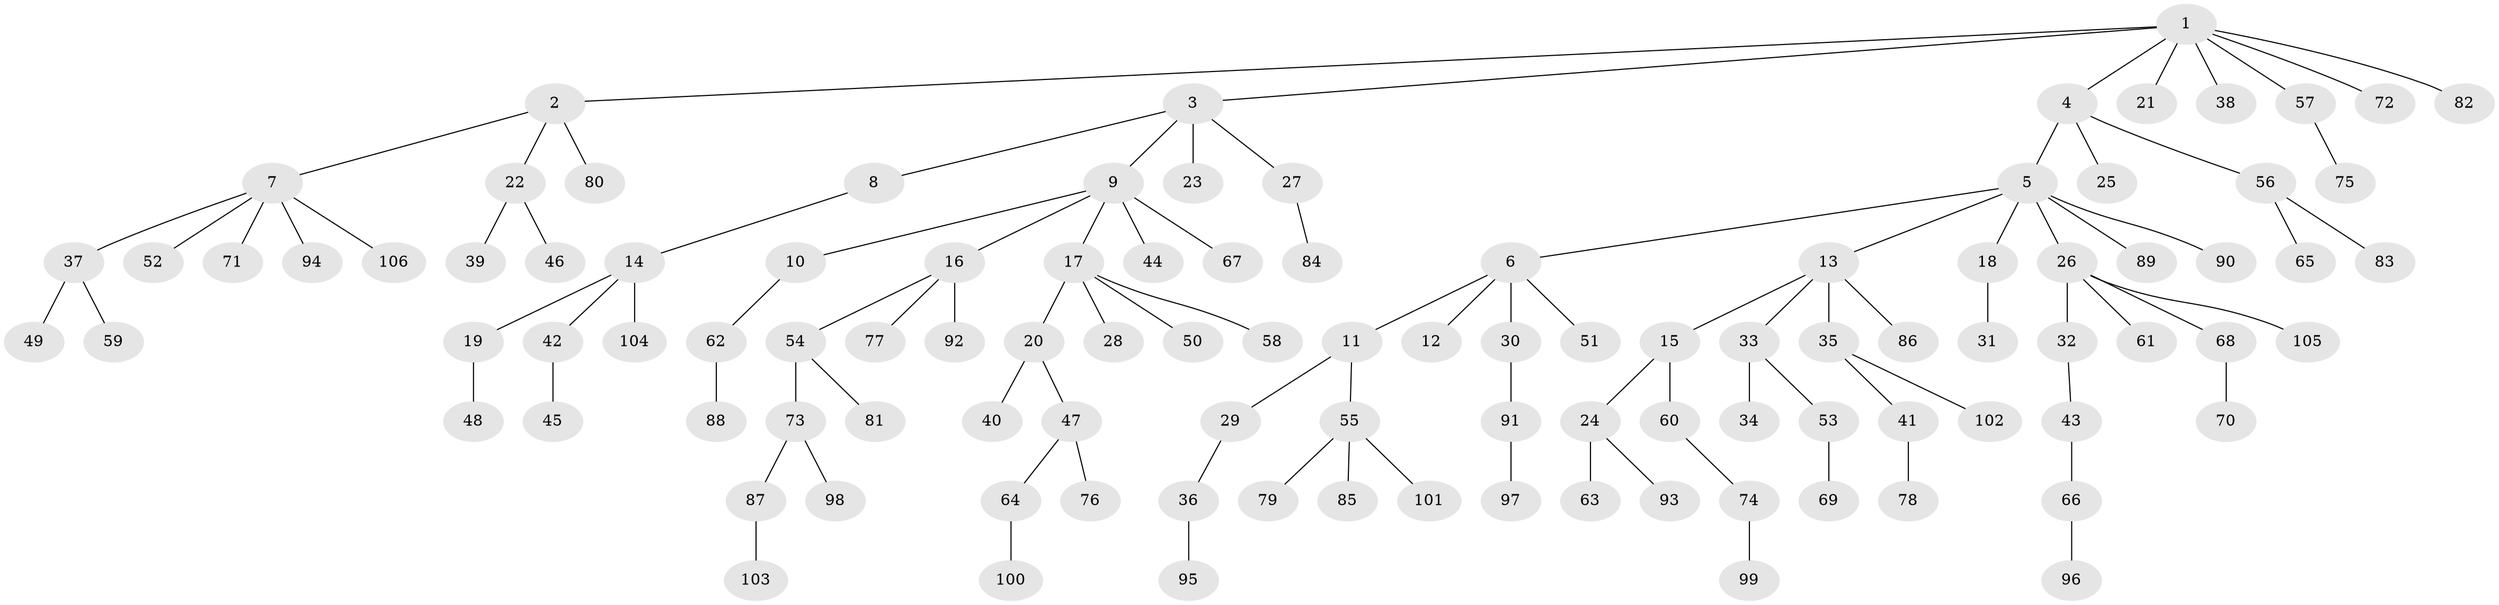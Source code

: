 // coarse degree distribution, {1: 0.9354838709677419, 2: 0.03225806451612903, 29: 0.03225806451612903}
// Generated by graph-tools (version 1.1) at 2025/56/03/04/25 21:56:38]
// undirected, 106 vertices, 105 edges
graph export_dot {
graph [start="1"]
  node [color=gray90,style=filled];
  1;
  2;
  3;
  4;
  5;
  6;
  7;
  8;
  9;
  10;
  11;
  12;
  13;
  14;
  15;
  16;
  17;
  18;
  19;
  20;
  21;
  22;
  23;
  24;
  25;
  26;
  27;
  28;
  29;
  30;
  31;
  32;
  33;
  34;
  35;
  36;
  37;
  38;
  39;
  40;
  41;
  42;
  43;
  44;
  45;
  46;
  47;
  48;
  49;
  50;
  51;
  52;
  53;
  54;
  55;
  56;
  57;
  58;
  59;
  60;
  61;
  62;
  63;
  64;
  65;
  66;
  67;
  68;
  69;
  70;
  71;
  72;
  73;
  74;
  75;
  76;
  77;
  78;
  79;
  80;
  81;
  82;
  83;
  84;
  85;
  86;
  87;
  88;
  89;
  90;
  91;
  92;
  93;
  94;
  95;
  96;
  97;
  98;
  99;
  100;
  101;
  102;
  103;
  104;
  105;
  106;
  1 -- 2;
  1 -- 3;
  1 -- 4;
  1 -- 21;
  1 -- 38;
  1 -- 57;
  1 -- 72;
  1 -- 82;
  2 -- 7;
  2 -- 22;
  2 -- 80;
  3 -- 8;
  3 -- 9;
  3 -- 23;
  3 -- 27;
  4 -- 5;
  4 -- 25;
  4 -- 56;
  5 -- 6;
  5 -- 13;
  5 -- 18;
  5 -- 26;
  5 -- 89;
  5 -- 90;
  6 -- 11;
  6 -- 12;
  6 -- 30;
  6 -- 51;
  7 -- 37;
  7 -- 52;
  7 -- 71;
  7 -- 94;
  7 -- 106;
  8 -- 14;
  9 -- 10;
  9 -- 16;
  9 -- 17;
  9 -- 44;
  9 -- 67;
  10 -- 62;
  11 -- 29;
  11 -- 55;
  13 -- 15;
  13 -- 33;
  13 -- 35;
  13 -- 86;
  14 -- 19;
  14 -- 42;
  14 -- 104;
  15 -- 24;
  15 -- 60;
  16 -- 54;
  16 -- 77;
  16 -- 92;
  17 -- 20;
  17 -- 28;
  17 -- 50;
  17 -- 58;
  18 -- 31;
  19 -- 48;
  20 -- 40;
  20 -- 47;
  22 -- 39;
  22 -- 46;
  24 -- 63;
  24 -- 93;
  26 -- 32;
  26 -- 61;
  26 -- 68;
  26 -- 105;
  27 -- 84;
  29 -- 36;
  30 -- 91;
  32 -- 43;
  33 -- 34;
  33 -- 53;
  35 -- 41;
  35 -- 102;
  36 -- 95;
  37 -- 49;
  37 -- 59;
  41 -- 78;
  42 -- 45;
  43 -- 66;
  47 -- 64;
  47 -- 76;
  53 -- 69;
  54 -- 73;
  54 -- 81;
  55 -- 79;
  55 -- 85;
  55 -- 101;
  56 -- 65;
  56 -- 83;
  57 -- 75;
  60 -- 74;
  62 -- 88;
  64 -- 100;
  66 -- 96;
  68 -- 70;
  73 -- 87;
  73 -- 98;
  74 -- 99;
  87 -- 103;
  91 -- 97;
}

